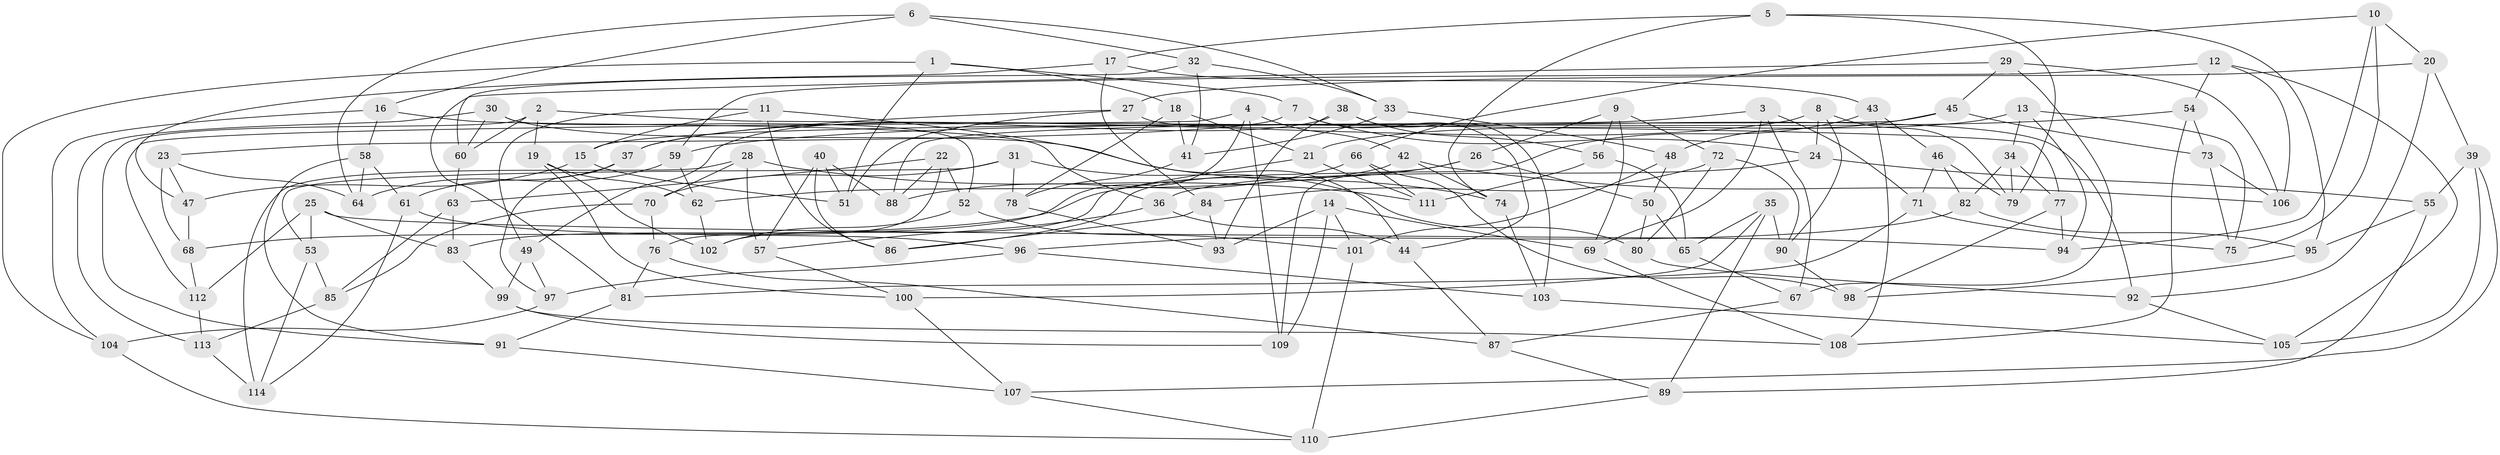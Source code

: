 // coarse degree distribution, {6: 0.5797101449275363, 4: 0.3333333333333333, 5: 0.07246376811594203, 3: 0.014492753623188406}
// Generated by graph-tools (version 1.1) at 2025/42/03/06/25 10:42:22]
// undirected, 114 vertices, 228 edges
graph export_dot {
graph [start="1"]
  node [color=gray90,style=filled];
  1;
  2;
  3;
  4;
  5;
  6;
  7;
  8;
  9;
  10;
  11;
  12;
  13;
  14;
  15;
  16;
  17;
  18;
  19;
  20;
  21;
  22;
  23;
  24;
  25;
  26;
  27;
  28;
  29;
  30;
  31;
  32;
  33;
  34;
  35;
  36;
  37;
  38;
  39;
  40;
  41;
  42;
  43;
  44;
  45;
  46;
  47;
  48;
  49;
  50;
  51;
  52;
  53;
  54;
  55;
  56;
  57;
  58;
  59;
  60;
  61;
  62;
  63;
  64;
  65;
  66;
  67;
  68;
  69;
  70;
  71;
  72;
  73;
  74;
  75;
  76;
  77;
  78;
  79;
  80;
  81;
  82;
  83;
  84;
  85;
  86;
  87;
  88;
  89;
  90;
  91;
  92;
  93;
  94;
  95;
  96;
  97;
  98;
  99;
  100;
  101;
  102;
  103;
  104;
  105;
  106;
  107;
  108;
  109;
  110;
  111;
  112;
  113;
  114;
  1 -- 7;
  1 -- 18;
  1 -- 51;
  1 -- 104;
  2 -- 60;
  2 -- 91;
  2 -- 19;
  2 -- 77;
  3 -- 71;
  3 -- 15;
  3 -- 69;
  3 -- 67;
  4 -- 109;
  4 -- 42;
  4 -- 112;
  4 -- 83;
  5 -- 79;
  5 -- 17;
  5 -- 74;
  5 -- 95;
  6 -- 32;
  6 -- 16;
  6 -- 64;
  6 -- 33;
  7 -- 44;
  7 -- 23;
  7 -- 24;
  8 -- 79;
  8 -- 37;
  8 -- 24;
  8 -- 90;
  9 -- 56;
  9 -- 72;
  9 -- 69;
  9 -- 26;
  10 -- 66;
  10 -- 20;
  10 -- 75;
  10 -- 94;
  11 -- 15;
  11 -- 44;
  11 -- 49;
  11 -- 86;
  12 -- 59;
  12 -- 106;
  12 -- 105;
  12 -- 54;
  13 -- 34;
  13 -- 75;
  13 -- 21;
  13 -- 94;
  14 -- 101;
  14 -- 109;
  14 -- 69;
  14 -- 93;
  15 -- 47;
  15 -- 51;
  16 -- 58;
  16 -- 36;
  16 -- 104;
  17 -- 47;
  17 -- 43;
  17 -- 84;
  18 -- 78;
  18 -- 41;
  18 -- 21;
  19 -- 100;
  19 -- 102;
  19 -- 62;
  20 -- 39;
  20 -- 92;
  20 -- 27;
  21 -- 102;
  21 -- 111;
  22 -- 63;
  22 -- 52;
  22 -- 88;
  22 -- 76;
  23 -- 47;
  23 -- 68;
  23 -- 64;
  24 -- 36;
  24 -- 55;
  25 -- 112;
  25 -- 53;
  25 -- 94;
  25 -- 83;
  26 -- 86;
  26 -- 68;
  26 -- 50;
  27 -- 51;
  27 -- 37;
  27 -- 92;
  28 -- 114;
  28 -- 111;
  28 -- 70;
  28 -- 57;
  29 -- 45;
  29 -- 81;
  29 -- 106;
  29 -- 67;
  30 -- 74;
  30 -- 113;
  30 -- 52;
  30 -- 60;
  31 -- 70;
  31 -- 53;
  31 -- 78;
  31 -- 80;
  32 -- 33;
  32 -- 41;
  32 -- 60;
  33 -- 48;
  33 -- 41;
  34 -- 82;
  34 -- 79;
  34 -- 77;
  35 -- 100;
  35 -- 89;
  35 -- 90;
  35 -- 65;
  36 -- 57;
  36 -- 44;
  37 -- 97;
  37 -- 61;
  38 -- 103;
  38 -- 49;
  38 -- 93;
  38 -- 56;
  39 -- 107;
  39 -- 55;
  39 -- 105;
  40 -- 86;
  40 -- 51;
  40 -- 57;
  40 -- 88;
  41 -- 78;
  42 -- 74;
  42 -- 106;
  42 -- 62;
  43 -- 46;
  43 -- 109;
  43 -- 108;
  44 -- 87;
  45 -- 48;
  45 -- 88;
  45 -- 73;
  46 -- 82;
  46 -- 71;
  46 -- 79;
  47 -- 68;
  48 -- 101;
  48 -- 50;
  49 -- 99;
  49 -- 97;
  50 -- 65;
  50 -- 80;
  52 -- 102;
  52 -- 101;
  53 -- 85;
  53 -- 114;
  54 -- 73;
  54 -- 59;
  54 -- 108;
  55 -- 89;
  55 -- 95;
  56 -- 65;
  56 -- 111;
  57 -- 100;
  58 -- 91;
  58 -- 61;
  58 -- 64;
  59 -- 64;
  59 -- 62;
  60 -- 63;
  61 -- 114;
  61 -- 96;
  62 -- 102;
  63 -- 85;
  63 -- 83;
  65 -- 67;
  66 -- 88;
  66 -- 98;
  66 -- 111;
  67 -- 87;
  68 -- 112;
  69 -- 108;
  70 -- 85;
  70 -- 76;
  71 -- 75;
  71 -- 81;
  72 -- 84;
  72 -- 80;
  72 -- 90;
  73 -- 75;
  73 -- 106;
  74 -- 103;
  76 -- 87;
  76 -- 81;
  77 -- 94;
  77 -- 98;
  78 -- 93;
  80 -- 92;
  81 -- 91;
  82 -- 96;
  82 -- 95;
  83 -- 99;
  84 -- 86;
  84 -- 93;
  85 -- 113;
  87 -- 89;
  89 -- 110;
  90 -- 98;
  91 -- 107;
  92 -- 105;
  95 -- 98;
  96 -- 103;
  96 -- 97;
  97 -- 104;
  99 -- 109;
  99 -- 108;
  100 -- 107;
  101 -- 110;
  103 -- 105;
  104 -- 110;
  107 -- 110;
  112 -- 113;
  113 -- 114;
}
